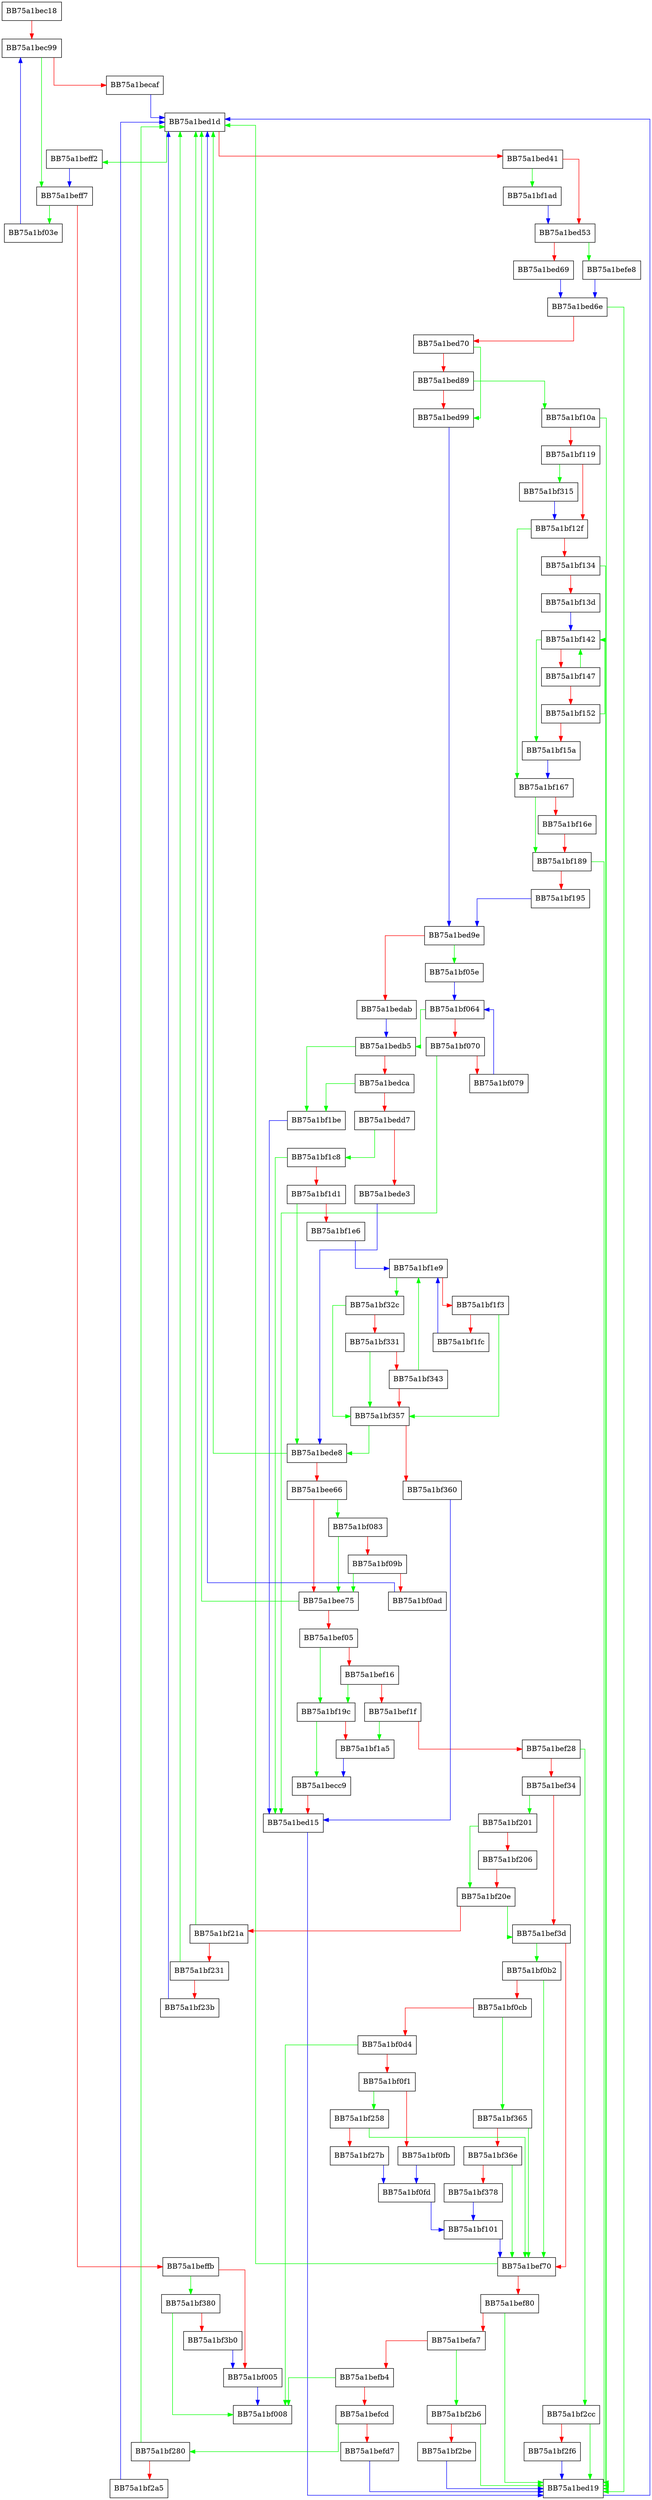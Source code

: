 digraph Kcrce_SearchBrute {
  node [shape="box"];
  graph [splines=ortho];
  BB75a1bec18 -> BB75a1bec99 [color="red"];
  BB75a1bec99 -> BB75a1beff7 [color="green"];
  BB75a1bec99 -> BB75a1becaf [color="red"];
  BB75a1becaf -> BB75a1bed1d [color="blue"];
  BB75a1becc9 -> BB75a1bed15 [color="red"];
  BB75a1bed15 -> BB75a1bed19 [color="blue"];
  BB75a1bed19 -> BB75a1bed1d [color="blue"];
  BB75a1bed1d -> BB75a1beff2 [color="green"];
  BB75a1bed1d -> BB75a1bed41 [color="red"];
  BB75a1bed41 -> BB75a1bf1ad [color="green"];
  BB75a1bed41 -> BB75a1bed53 [color="red"];
  BB75a1bed53 -> BB75a1befe8 [color="green"];
  BB75a1bed53 -> BB75a1bed69 [color="red"];
  BB75a1bed69 -> BB75a1bed6e [color="blue"];
  BB75a1bed6e -> BB75a1bed19 [color="green"];
  BB75a1bed6e -> BB75a1bed70 [color="red"];
  BB75a1bed70 -> BB75a1bed99 [color="green"];
  BB75a1bed70 -> BB75a1bed89 [color="red"];
  BB75a1bed89 -> BB75a1bf10a [color="green"];
  BB75a1bed89 -> BB75a1bed99 [color="red"];
  BB75a1bed99 -> BB75a1bed9e [color="blue"];
  BB75a1bed9e -> BB75a1bf05e [color="green"];
  BB75a1bed9e -> BB75a1bedab [color="red"];
  BB75a1bedab -> BB75a1bedb5 [color="blue"];
  BB75a1bedb5 -> BB75a1bf1be [color="green"];
  BB75a1bedb5 -> BB75a1bedca [color="red"];
  BB75a1bedca -> BB75a1bf1be [color="green"];
  BB75a1bedca -> BB75a1bedd7 [color="red"];
  BB75a1bedd7 -> BB75a1bf1c8 [color="green"];
  BB75a1bedd7 -> BB75a1bede3 [color="red"];
  BB75a1bede3 -> BB75a1bede8 [color="blue"];
  BB75a1bede8 -> BB75a1bed1d [color="green"];
  BB75a1bede8 -> BB75a1bee66 [color="red"];
  BB75a1bee66 -> BB75a1bf083 [color="green"];
  BB75a1bee66 -> BB75a1bee75 [color="red"];
  BB75a1bee75 -> BB75a1bed1d [color="green"];
  BB75a1bee75 -> BB75a1bef05 [color="red"];
  BB75a1bef05 -> BB75a1bf19c [color="green"];
  BB75a1bef05 -> BB75a1bef16 [color="red"];
  BB75a1bef16 -> BB75a1bf19c [color="green"];
  BB75a1bef16 -> BB75a1bef1f [color="red"];
  BB75a1bef1f -> BB75a1bf1a5 [color="green"];
  BB75a1bef1f -> BB75a1bef28 [color="red"];
  BB75a1bef28 -> BB75a1bf2cc [color="green"];
  BB75a1bef28 -> BB75a1bef34 [color="red"];
  BB75a1bef34 -> BB75a1bf201 [color="green"];
  BB75a1bef34 -> BB75a1bef3d [color="red"];
  BB75a1bef3d -> BB75a1bf0b2 [color="green"];
  BB75a1bef3d -> BB75a1bef70 [color="red"];
  BB75a1bef70 -> BB75a1bed1d [color="green"];
  BB75a1bef70 -> BB75a1bef80 [color="red"];
  BB75a1bef80 -> BB75a1bed19 [color="green"];
  BB75a1bef80 -> BB75a1befa7 [color="red"];
  BB75a1befa7 -> BB75a1bf2b6 [color="green"];
  BB75a1befa7 -> BB75a1befb4 [color="red"];
  BB75a1befb4 -> BB75a1bf008 [color="green"];
  BB75a1befb4 -> BB75a1befcd [color="red"];
  BB75a1befcd -> BB75a1bf280 [color="green"];
  BB75a1befcd -> BB75a1befd7 [color="red"];
  BB75a1befd7 -> BB75a1bed19 [color="blue"];
  BB75a1befe8 -> BB75a1bed6e [color="blue"];
  BB75a1beff2 -> BB75a1beff7 [color="blue"];
  BB75a1beff7 -> BB75a1bf03e [color="green"];
  BB75a1beff7 -> BB75a1beffb [color="red"];
  BB75a1beffb -> BB75a1bf380 [color="green"];
  BB75a1beffb -> BB75a1bf005 [color="red"];
  BB75a1bf005 -> BB75a1bf008 [color="blue"];
  BB75a1bf03e -> BB75a1bec99 [color="blue"];
  BB75a1bf05e -> BB75a1bf064 [color="blue"];
  BB75a1bf064 -> BB75a1bedb5 [color="green"];
  BB75a1bf064 -> BB75a1bf070 [color="red"];
  BB75a1bf070 -> BB75a1bed15 [color="green"];
  BB75a1bf070 -> BB75a1bf079 [color="red"];
  BB75a1bf079 -> BB75a1bf064 [color="blue"];
  BB75a1bf083 -> BB75a1bee75 [color="green"];
  BB75a1bf083 -> BB75a1bf09b [color="red"];
  BB75a1bf09b -> BB75a1bee75 [color="green"];
  BB75a1bf09b -> BB75a1bf0ad [color="red"];
  BB75a1bf0ad -> BB75a1bed1d [color="blue"];
  BB75a1bf0b2 -> BB75a1bef70 [color="green"];
  BB75a1bf0b2 -> BB75a1bf0cb [color="red"];
  BB75a1bf0cb -> BB75a1bf365 [color="green"];
  BB75a1bf0cb -> BB75a1bf0d4 [color="red"];
  BB75a1bf0d4 -> BB75a1bf008 [color="green"];
  BB75a1bf0d4 -> BB75a1bf0f1 [color="red"];
  BB75a1bf0f1 -> BB75a1bf258 [color="green"];
  BB75a1bf0f1 -> BB75a1bf0fb [color="red"];
  BB75a1bf0fb -> BB75a1bf0fd [color="blue"];
  BB75a1bf0fd -> BB75a1bf101 [color="blue"];
  BB75a1bf101 -> BB75a1bef70 [color="blue"];
  BB75a1bf10a -> BB75a1bed19 [color="green"];
  BB75a1bf10a -> BB75a1bf119 [color="red"];
  BB75a1bf119 -> BB75a1bf315 [color="green"];
  BB75a1bf119 -> BB75a1bf12f [color="red"];
  BB75a1bf12f -> BB75a1bf167 [color="green"];
  BB75a1bf12f -> BB75a1bf134 [color="red"];
  BB75a1bf134 -> BB75a1bed19 [color="green"];
  BB75a1bf134 -> BB75a1bf13d [color="red"];
  BB75a1bf13d -> BB75a1bf142 [color="blue"];
  BB75a1bf142 -> BB75a1bf15a [color="green"];
  BB75a1bf142 -> BB75a1bf147 [color="red"];
  BB75a1bf147 -> BB75a1bf142 [color="green"];
  BB75a1bf147 -> BB75a1bf152 [color="red"];
  BB75a1bf152 -> BB75a1bf142 [color="green"];
  BB75a1bf152 -> BB75a1bf15a [color="red"];
  BB75a1bf15a -> BB75a1bf167 [color="blue"];
  BB75a1bf167 -> BB75a1bf189 [color="green"];
  BB75a1bf167 -> BB75a1bf16e [color="red"];
  BB75a1bf16e -> BB75a1bf189 [color="red"];
  BB75a1bf189 -> BB75a1bed19 [color="green"];
  BB75a1bf189 -> BB75a1bf195 [color="red"];
  BB75a1bf195 -> BB75a1bed9e [color="blue"];
  BB75a1bf19c -> BB75a1becc9 [color="green"];
  BB75a1bf19c -> BB75a1bf1a5 [color="red"];
  BB75a1bf1a5 -> BB75a1becc9 [color="blue"];
  BB75a1bf1ad -> BB75a1bed53 [color="blue"];
  BB75a1bf1be -> BB75a1bed15 [color="blue"];
  BB75a1bf1c8 -> BB75a1bed15 [color="green"];
  BB75a1bf1c8 -> BB75a1bf1d1 [color="red"];
  BB75a1bf1d1 -> BB75a1bede8 [color="green"];
  BB75a1bf1d1 -> BB75a1bf1e6 [color="red"];
  BB75a1bf1e6 -> BB75a1bf1e9 [color="blue"];
  BB75a1bf1e9 -> BB75a1bf32c [color="green"];
  BB75a1bf1e9 -> BB75a1bf1f3 [color="red"];
  BB75a1bf1f3 -> BB75a1bf357 [color="green"];
  BB75a1bf1f3 -> BB75a1bf1fc [color="red"];
  BB75a1bf1fc -> BB75a1bf1e9 [color="blue"];
  BB75a1bf201 -> BB75a1bf20e [color="green"];
  BB75a1bf201 -> BB75a1bf206 [color="red"];
  BB75a1bf206 -> BB75a1bf20e [color="red"];
  BB75a1bf20e -> BB75a1bef3d [color="green"];
  BB75a1bf20e -> BB75a1bf21a [color="red"];
  BB75a1bf21a -> BB75a1bed1d [color="green"];
  BB75a1bf21a -> BB75a1bf231 [color="red"];
  BB75a1bf231 -> BB75a1bed1d [color="green"];
  BB75a1bf231 -> BB75a1bf23b [color="red"];
  BB75a1bf23b -> BB75a1bed1d [color="blue"];
  BB75a1bf258 -> BB75a1bef70 [color="green"];
  BB75a1bf258 -> BB75a1bf27b [color="red"];
  BB75a1bf27b -> BB75a1bf0fd [color="blue"];
  BB75a1bf280 -> BB75a1bed1d [color="green"];
  BB75a1bf280 -> BB75a1bf2a5 [color="red"];
  BB75a1bf2a5 -> BB75a1bed1d [color="blue"];
  BB75a1bf2b6 -> BB75a1bed19 [color="green"];
  BB75a1bf2b6 -> BB75a1bf2be [color="red"];
  BB75a1bf2be -> BB75a1bed19 [color="blue"];
  BB75a1bf2cc -> BB75a1bed19 [color="green"];
  BB75a1bf2cc -> BB75a1bf2f6 [color="red"];
  BB75a1bf2f6 -> BB75a1bed19 [color="blue"];
  BB75a1bf315 -> BB75a1bf12f [color="blue"];
  BB75a1bf32c -> BB75a1bf357 [color="green"];
  BB75a1bf32c -> BB75a1bf331 [color="red"];
  BB75a1bf331 -> BB75a1bf357 [color="green"];
  BB75a1bf331 -> BB75a1bf343 [color="red"];
  BB75a1bf343 -> BB75a1bf1e9 [color="green"];
  BB75a1bf343 -> BB75a1bf357 [color="red"];
  BB75a1bf357 -> BB75a1bede8 [color="green"];
  BB75a1bf357 -> BB75a1bf360 [color="red"];
  BB75a1bf360 -> BB75a1bed15 [color="blue"];
  BB75a1bf365 -> BB75a1bef70 [color="green"];
  BB75a1bf365 -> BB75a1bf36e [color="red"];
  BB75a1bf36e -> BB75a1bef70 [color="green"];
  BB75a1bf36e -> BB75a1bf378 [color="red"];
  BB75a1bf378 -> BB75a1bf101 [color="blue"];
  BB75a1bf380 -> BB75a1bf008 [color="green"];
  BB75a1bf380 -> BB75a1bf3b0 [color="red"];
  BB75a1bf3b0 -> BB75a1bf005 [color="blue"];
}